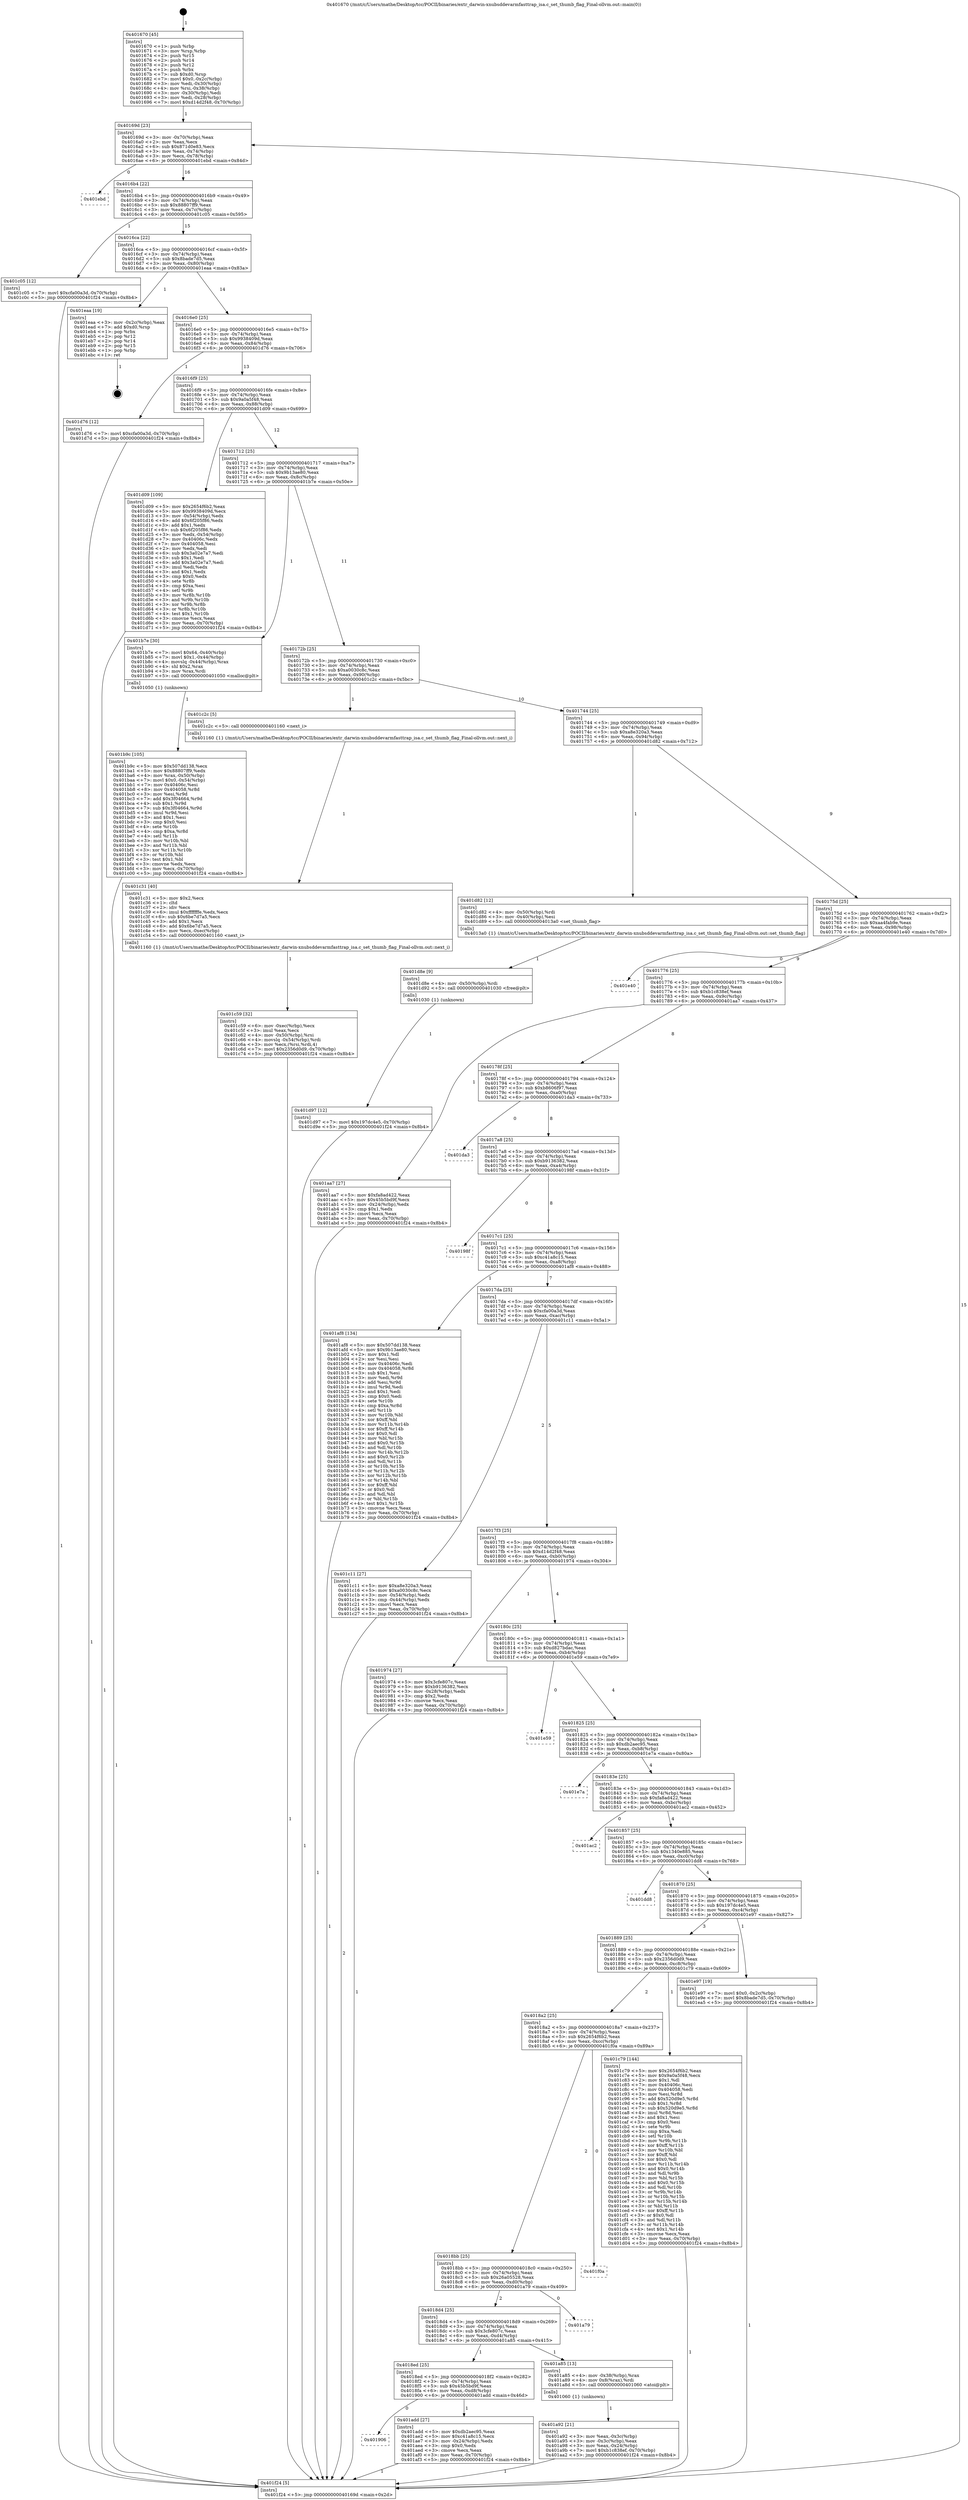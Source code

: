 digraph "0x401670" {
  label = "0x401670 (/mnt/c/Users/mathe/Desktop/tcc/POCII/binaries/extr_darwin-xnubsddevarmfasttrap_isa.c_set_thumb_flag_Final-ollvm.out::main(0))"
  labelloc = "t"
  node[shape=record]

  Entry [label="",width=0.3,height=0.3,shape=circle,fillcolor=black,style=filled]
  "0x40169d" [label="{
     0x40169d [23]\l
     | [instrs]\l
     &nbsp;&nbsp;0x40169d \<+3\>: mov -0x70(%rbp),%eax\l
     &nbsp;&nbsp;0x4016a0 \<+2\>: mov %eax,%ecx\l
     &nbsp;&nbsp;0x4016a2 \<+6\>: sub $0x871d0e83,%ecx\l
     &nbsp;&nbsp;0x4016a8 \<+3\>: mov %eax,-0x74(%rbp)\l
     &nbsp;&nbsp;0x4016ab \<+3\>: mov %ecx,-0x78(%rbp)\l
     &nbsp;&nbsp;0x4016ae \<+6\>: je 0000000000401ebd \<main+0x84d\>\l
  }"]
  "0x401ebd" [label="{
     0x401ebd\l
  }", style=dashed]
  "0x4016b4" [label="{
     0x4016b4 [22]\l
     | [instrs]\l
     &nbsp;&nbsp;0x4016b4 \<+5\>: jmp 00000000004016b9 \<main+0x49\>\l
     &nbsp;&nbsp;0x4016b9 \<+3\>: mov -0x74(%rbp),%eax\l
     &nbsp;&nbsp;0x4016bc \<+5\>: sub $0x88807ff9,%eax\l
     &nbsp;&nbsp;0x4016c1 \<+3\>: mov %eax,-0x7c(%rbp)\l
     &nbsp;&nbsp;0x4016c4 \<+6\>: je 0000000000401c05 \<main+0x595\>\l
  }"]
  Exit [label="",width=0.3,height=0.3,shape=circle,fillcolor=black,style=filled,peripheries=2]
  "0x401c05" [label="{
     0x401c05 [12]\l
     | [instrs]\l
     &nbsp;&nbsp;0x401c05 \<+7\>: movl $0xcfa00a3d,-0x70(%rbp)\l
     &nbsp;&nbsp;0x401c0c \<+5\>: jmp 0000000000401f24 \<main+0x8b4\>\l
  }"]
  "0x4016ca" [label="{
     0x4016ca [22]\l
     | [instrs]\l
     &nbsp;&nbsp;0x4016ca \<+5\>: jmp 00000000004016cf \<main+0x5f\>\l
     &nbsp;&nbsp;0x4016cf \<+3\>: mov -0x74(%rbp),%eax\l
     &nbsp;&nbsp;0x4016d2 \<+5\>: sub $0x8bade7d5,%eax\l
     &nbsp;&nbsp;0x4016d7 \<+3\>: mov %eax,-0x80(%rbp)\l
     &nbsp;&nbsp;0x4016da \<+6\>: je 0000000000401eaa \<main+0x83a\>\l
  }"]
  "0x401d97" [label="{
     0x401d97 [12]\l
     | [instrs]\l
     &nbsp;&nbsp;0x401d97 \<+7\>: movl $0x197dc4e5,-0x70(%rbp)\l
     &nbsp;&nbsp;0x401d9e \<+5\>: jmp 0000000000401f24 \<main+0x8b4\>\l
  }"]
  "0x401eaa" [label="{
     0x401eaa [19]\l
     | [instrs]\l
     &nbsp;&nbsp;0x401eaa \<+3\>: mov -0x2c(%rbp),%eax\l
     &nbsp;&nbsp;0x401ead \<+7\>: add $0xd0,%rsp\l
     &nbsp;&nbsp;0x401eb4 \<+1\>: pop %rbx\l
     &nbsp;&nbsp;0x401eb5 \<+2\>: pop %r12\l
     &nbsp;&nbsp;0x401eb7 \<+2\>: pop %r14\l
     &nbsp;&nbsp;0x401eb9 \<+2\>: pop %r15\l
     &nbsp;&nbsp;0x401ebb \<+1\>: pop %rbp\l
     &nbsp;&nbsp;0x401ebc \<+1\>: ret\l
  }"]
  "0x4016e0" [label="{
     0x4016e0 [25]\l
     | [instrs]\l
     &nbsp;&nbsp;0x4016e0 \<+5\>: jmp 00000000004016e5 \<main+0x75\>\l
     &nbsp;&nbsp;0x4016e5 \<+3\>: mov -0x74(%rbp),%eax\l
     &nbsp;&nbsp;0x4016e8 \<+5\>: sub $0x9938409d,%eax\l
     &nbsp;&nbsp;0x4016ed \<+6\>: mov %eax,-0x84(%rbp)\l
     &nbsp;&nbsp;0x4016f3 \<+6\>: je 0000000000401d76 \<main+0x706\>\l
  }"]
  "0x401d8e" [label="{
     0x401d8e [9]\l
     | [instrs]\l
     &nbsp;&nbsp;0x401d8e \<+4\>: mov -0x50(%rbp),%rdi\l
     &nbsp;&nbsp;0x401d92 \<+5\>: call 0000000000401030 \<free@plt\>\l
     | [calls]\l
     &nbsp;&nbsp;0x401030 \{1\} (unknown)\l
  }"]
  "0x401d76" [label="{
     0x401d76 [12]\l
     | [instrs]\l
     &nbsp;&nbsp;0x401d76 \<+7\>: movl $0xcfa00a3d,-0x70(%rbp)\l
     &nbsp;&nbsp;0x401d7d \<+5\>: jmp 0000000000401f24 \<main+0x8b4\>\l
  }"]
  "0x4016f9" [label="{
     0x4016f9 [25]\l
     | [instrs]\l
     &nbsp;&nbsp;0x4016f9 \<+5\>: jmp 00000000004016fe \<main+0x8e\>\l
     &nbsp;&nbsp;0x4016fe \<+3\>: mov -0x74(%rbp),%eax\l
     &nbsp;&nbsp;0x401701 \<+5\>: sub $0x9a0a5f48,%eax\l
     &nbsp;&nbsp;0x401706 \<+6\>: mov %eax,-0x88(%rbp)\l
     &nbsp;&nbsp;0x40170c \<+6\>: je 0000000000401d09 \<main+0x699\>\l
  }"]
  "0x401c59" [label="{
     0x401c59 [32]\l
     | [instrs]\l
     &nbsp;&nbsp;0x401c59 \<+6\>: mov -0xec(%rbp),%ecx\l
     &nbsp;&nbsp;0x401c5f \<+3\>: imul %eax,%ecx\l
     &nbsp;&nbsp;0x401c62 \<+4\>: mov -0x50(%rbp),%rsi\l
     &nbsp;&nbsp;0x401c66 \<+4\>: movslq -0x54(%rbp),%rdi\l
     &nbsp;&nbsp;0x401c6a \<+3\>: mov %ecx,(%rsi,%rdi,4)\l
     &nbsp;&nbsp;0x401c6d \<+7\>: movl $0x2356d0d9,-0x70(%rbp)\l
     &nbsp;&nbsp;0x401c74 \<+5\>: jmp 0000000000401f24 \<main+0x8b4\>\l
  }"]
  "0x401d09" [label="{
     0x401d09 [109]\l
     | [instrs]\l
     &nbsp;&nbsp;0x401d09 \<+5\>: mov $0x2654f6b2,%eax\l
     &nbsp;&nbsp;0x401d0e \<+5\>: mov $0x9938409d,%ecx\l
     &nbsp;&nbsp;0x401d13 \<+3\>: mov -0x54(%rbp),%edx\l
     &nbsp;&nbsp;0x401d16 \<+6\>: add $0x6f205f86,%edx\l
     &nbsp;&nbsp;0x401d1c \<+3\>: add $0x1,%edx\l
     &nbsp;&nbsp;0x401d1f \<+6\>: sub $0x6f205f86,%edx\l
     &nbsp;&nbsp;0x401d25 \<+3\>: mov %edx,-0x54(%rbp)\l
     &nbsp;&nbsp;0x401d28 \<+7\>: mov 0x40406c,%edx\l
     &nbsp;&nbsp;0x401d2f \<+7\>: mov 0x404058,%esi\l
     &nbsp;&nbsp;0x401d36 \<+2\>: mov %edx,%edi\l
     &nbsp;&nbsp;0x401d38 \<+6\>: sub $0x3a02e7a7,%edi\l
     &nbsp;&nbsp;0x401d3e \<+3\>: sub $0x1,%edi\l
     &nbsp;&nbsp;0x401d41 \<+6\>: add $0x3a02e7a7,%edi\l
     &nbsp;&nbsp;0x401d47 \<+3\>: imul %edi,%edx\l
     &nbsp;&nbsp;0x401d4a \<+3\>: and $0x1,%edx\l
     &nbsp;&nbsp;0x401d4d \<+3\>: cmp $0x0,%edx\l
     &nbsp;&nbsp;0x401d50 \<+4\>: sete %r8b\l
     &nbsp;&nbsp;0x401d54 \<+3\>: cmp $0xa,%esi\l
     &nbsp;&nbsp;0x401d57 \<+4\>: setl %r9b\l
     &nbsp;&nbsp;0x401d5b \<+3\>: mov %r8b,%r10b\l
     &nbsp;&nbsp;0x401d5e \<+3\>: and %r9b,%r10b\l
     &nbsp;&nbsp;0x401d61 \<+3\>: xor %r9b,%r8b\l
     &nbsp;&nbsp;0x401d64 \<+3\>: or %r8b,%r10b\l
     &nbsp;&nbsp;0x401d67 \<+4\>: test $0x1,%r10b\l
     &nbsp;&nbsp;0x401d6b \<+3\>: cmovne %ecx,%eax\l
     &nbsp;&nbsp;0x401d6e \<+3\>: mov %eax,-0x70(%rbp)\l
     &nbsp;&nbsp;0x401d71 \<+5\>: jmp 0000000000401f24 \<main+0x8b4\>\l
  }"]
  "0x401712" [label="{
     0x401712 [25]\l
     | [instrs]\l
     &nbsp;&nbsp;0x401712 \<+5\>: jmp 0000000000401717 \<main+0xa7\>\l
     &nbsp;&nbsp;0x401717 \<+3\>: mov -0x74(%rbp),%eax\l
     &nbsp;&nbsp;0x40171a \<+5\>: sub $0x9b13ae80,%eax\l
     &nbsp;&nbsp;0x40171f \<+6\>: mov %eax,-0x8c(%rbp)\l
     &nbsp;&nbsp;0x401725 \<+6\>: je 0000000000401b7e \<main+0x50e\>\l
  }"]
  "0x401c31" [label="{
     0x401c31 [40]\l
     | [instrs]\l
     &nbsp;&nbsp;0x401c31 \<+5\>: mov $0x2,%ecx\l
     &nbsp;&nbsp;0x401c36 \<+1\>: cltd\l
     &nbsp;&nbsp;0x401c37 \<+2\>: idiv %ecx\l
     &nbsp;&nbsp;0x401c39 \<+6\>: imul $0xfffffffe,%edx,%ecx\l
     &nbsp;&nbsp;0x401c3f \<+6\>: sub $0x6be7d7a5,%ecx\l
     &nbsp;&nbsp;0x401c45 \<+3\>: add $0x1,%ecx\l
     &nbsp;&nbsp;0x401c48 \<+6\>: add $0x6be7d7a5,%ecx\l
     &nbsp;&nbsp;0x401c4e \<+6\>: mov %ecx,-0xec(%rbp)\l
     &nbsp;&nbsp;0x401c54 \<+5\>: call 0000000000401160 \<next_i\>\l
     | [calls]\l
     &nbsp;&nbsp;0x401160 \{1\} (/mnt/c/Users/mathe/Desktop/tcc/POCII/binaries/extr_darwin-xnubsddevarmfasttrap_isa.c_set_thumb_flag_Final-ollvm.out::next_i)\l
  }"]
  "0x401b7e" [label="{
     0x401b7e [30]\l
     | [instrs]\l
     &nbsp;&nbsp;0x401b7e \<+7\>: movl $0x64,-0x40(%rbp)\l
     &nbsp;&nbsp;0x401b85 \<+7\>: movl $0x1,-0x44(%rbp)\l
     &nbsp;&nbsp;0x401b8c \<+4\>: movslq -0x44(%rbp),%rax\l
     &nbsp;&nbsp;0x401b90 \<+4\>: shl $0x2,%rax\l
     &nbsp;&nbsp;0x401b94 \<+3\>: mov %rax,%rdi\l
     &nbsp;&nbsp;0x401b97 \<+5\>: call 0000000000401050 \<malloc@plt\>\l
     | [calls]\l
     &nbsp;&nbsp;0x401050 \{1\} (unknown)\l
  }"]
  "0x40172b" [label="{
     0x40172b [25]\l
     | [instrs]\l
     &nbsp;&nbsp;0x40172b \<+5\>: jmp 0000000000401730 \<main+0xc0\>\l
     &nbsp;&nbsp;0x401730 \<+3\>: mov -0x74(%rbp),%eax\l
     &nbsp;&nbsp;0x401733 \<+5\>: sub $0xa0030c8c,%eax\l
     &nbsp;&nbsp;0x401738 \<+6\>: mov %eax,-0x90(%rbp)\l
     &nbsp;&nbsp;0x40173e \<+6\>: je 0000000000401c2c \<main+0x5bc\>\l
  }"]
  "0x401b9c" [label="{
     0x401b9c [105]\l
     | [instrs]\l
     &nbsp;&nbsp;0x401b9c \<+5\>: mov $0x507dd138,%ecx\l
     &nbsp;&nbsp;0x401ba1 \<+5\>: mov $0x88807ff9,%edx\l
     &nbsp;&nbsp;0x401ba6 \<+4\>: mov %rax,-0x50(%rbp)\l
     &nbsp;&nbsp;0x401baa \<+7\>: movl $0x0,-0x54(%rbp)\l
     &nbsp;&nbsp;0x401bb1 \<+7\>: mov 0x40406c,%esi\l
     &nbsp;&nbsp;0x401bb8 \<+8\>: mov 0x404058,%r8d\l
     &nbsp;&nbsp;0x401bc0 \<+3\>: mov %esi,%r9d\l
     &nbsp;&nbsp;0x401bc3 \<+7\>: add $0x3f04664,%r9d\l
     &nbsp;&nbsp;0x401bca \<+4\>: sub $0x1,%r9d\l
     &nbsp;&nbsp;0x401bce \<+7\>: sub $0x3f04664,%r9d\l
     &nbsp;&nbsp;0x401bd5 \<+4\>: imul %r9d,%esi\l
     &nbsp;&nbsp;0x401bd9 \<+3\>: and $0x1,%esi\l
     &nbsp;&nbsp;0x401bdc \<+3\>: cmp $0x0,%esi\l
     &nbsp;&nbsp;0x401bdf \<+4\>: sete %r10b\l
     &nbsp;&nbsp;0x401be3 \<+4\>: cmp $0xa,%r8d\l
     &nbsp;&nbsp;0x401be7 \<+4\>: setl %r11b\l
     &nbsp;&nbsp;0x401beb \<+3\>: mov %r10b,%bl\l
     &nbsp;&nbsp;0x401bee \<+3\>: and %r11b,%bl\l
     &nbsp;&nbsp;0x401bf1 \<+3\>: xor %r11b,%r10b\l
     &nbsp;&nbsp;0x401bf4 \<+3\>: or %r10b,%bl\l
     &nbsp;&nbsp;0x401bf7 \<+3\>: test $0x1,%bl\l
     &nbsp;&nbsp;0x401bfa \<+3\>: cmovne %edx,%ecx\l
     &nbsp;&nbsp;0x401bfd \<+3\>: mov %ecx,-0x70(%rbp)\l
     &nbsp;&nbsp;0x401c00 \<+5\>: jmp 0000000000401f24 \<main+0x8b4\>\l
  }"]
  "0x401c2c" [label="{
     0x401c2c [5]\l
     | [instrs]\l
     &nbsp;&nbsp;0x401c2c \<+5\>: call 0000000000401160 \<next_i\>\l
     | [calls]\l
     &nbsp;&nbsp;0x401160 \{1\} (/mnt/c/Users/mathe/Desktop/tcc/POCII/binaries/extr_darwin-xnubsddevarmfasttrap_isa.c_set_thumb_flag_Final-ollvm.out::next_i)\l
  }"]
  "0x401744" [label="{
     0x401744 [25]\l
     | [instrs]\l
     &nbsp;&nbsp;0x401744 \<+5\>: jmp 0000000000401749 \<main+0xd9\>\l
     &nbsp;&nbsp;0x401749 \<+3\>: mov -0x74(%rbp),%eax\l
     &nbsp;&nbsp;0x40174c \<+5\>: sub $0xa8e320a3,%eax\l
     &nbsp;&nbsp;0x401751 \<+6\>: mov %eax,-0x94(%rbp)\l
     &nbsp;&nbsp;0x401757 \<+6\>: je 0000000000401d82 \<main+0x712\>\l
  }"]
  "0x401906" [label="{
     0x401906\l
  }", style=dashed]
  "0x401d82" [label="{
     0x401d82 [12]\l
     | [instrs]\l
     &nbsp;&nbsp;0x401d82 \<+4\>: mov -0x50(%rbp),%rdi\l
     &nbsp;&nbsp;0x401d86 \<+3\>: mov -0x40(%rbp),%esi\l
     &nbsp;&nbsp;0x401d89 \<+5\>: call 00000000004013a0 \<set_thumb_flag\>\l
     | [calls]\l
     &nbsp;&nbsp;0x4013a0 \{1\} (/mnt/c/Users/mathe/Desktop/tcc/POCII/binaries/extr_darwin-xnubsddevarmfasttrap_isa.c_set_thumb_flag_Final-ollvm.out::set_thumb_flag)\l
  }"]
  "0x40175d" [label="{
     0x40175d [25]\l
     | [instrs]\l
     &nbsp;&nbsp;0x40175d \<+5\>: jmp 0000000000401762 \<main+0xf2\>\l
     &nbsp;&nbsp;0x401762 \<+3\>: mov -0x74(%rbp),%eax\l
     &nbsp;&nbsp;0x401765 \<+5\>: sub $0xaa4fab9e,%eax\l
     &nbsp;&nbsp;0x40176a \<+6\>: mov %eax,-0x98(%rbp)\l
     &nbsp;&nbsp;0x401770 \<+6\>: je 0000000000401e40 \<main+0x7d0\>\l
  }"]
  "0x401add" [label="{
     0x401add [27]\l
     | [instrs]\l
     &nbsp;&nbsp;0x401add \<+5\>: mov $0xdb2aec95,%eax\l
     &nbsp;&nbsp;0x401ae2 \<+5\>: mov $0xc41a8c15,%ecx\l
     &nbsp;&nbsp;0x401ae7 \<+3\>: mov -0x24(%rbp),%edx\l
     &nbsp;&nbsp;0x401aea \<+3\>: cmp $0x0,%edx\l
     &nbsp;&nbsp;0x401aed \<+3\>: cmove %ecx,%eax\l
     &nbsp;&nbsp;0x401af0 \<+3\>: mov %eax,-0x70(%rbp)\l
     &nbsp;&nbsp;0x401af3 \<+5\>: jmp 0000000000401f24 \<main+0x8b4\>\l
  }"]
  "0x401e40" [label="{
     0x401e40\l
  }", style=dashed]
  "0x401776" [label="{
     0x401776 [25]\l
     | [instrs]\l
     &nbsp;&nbsp;0x401776 \<+5\>: jmp 000000000040177b \<main+0x10b\>\l
     &nbsp;&nbsp;0x40177b \<+3\>: mov -0x74(%rbp),%eax\l
     &nbsp;&nbsp;0x40177e \<+5\>: sub $0xb1c838ef,%eax\l
     &nbsp;&nbsp;0x401783 \<+6\>: mov %eax,-0x9c(%rbp)\l
     &nbsp;&nbsp;0x401789 \<+6\>: je 0000000000401aa7 \<main+0x437\>\l
  }"]
  "0x401a92" [label="{
     0x401a92 [21]\l
     | [instrs]\l
     &nbsp;&nbsp;0x401a92 \<+3\>: mov %eax,-0x3c(%rbp)\l
     &nbsp;&nbsp;0x401a95 \<+3\>: mov -0x3c(%rbp),%eax\l
     &nbsp;&nbsp;0x401a98 \<+3\>: mov %eax,-0x24(%rbp)\l
     &nbsp;&nbsp;0x401a9b \<+7\>: movl $0xb1c838ef,-0x70(%rbp)\l
     &nbsp;&nbsp;0x401aa2 \<+5\>: jmp 0000000000401f24 \<main+0x8b4\>\l
  }"]
  "0x401aa7" [label="{
     0x401aa7 [27]\l
     | [instrs]\l
     &nbsp;&nbsp;0x401aa7 \<+5\>: mov $0xfa8ad422,%eax\l
     &nbsp;&nbsp;0x401aac \<+5\>: mov $0x45b5bd9f,%ecx\l
     &nbsp;&nbsp;0x401ab1 \<+3\>: mov -0x24(%rbp),%edx\l
     &nbsp;&nbsp;0x401ab4 \<+3\>: cmp $0x1,%edx\l
     &nbsp;&nbsp;0x401ab7 \<+3\>: cmovl %ecx,%eax\l
     &nbsp;&nbsp;0x401aba \<+3\>: mov %eax,-0x70(%rbp)\l
     &nbsp;&nbsp;0x401abd \<+5\>: jmp 0000000000401f24 \<main+0x8b4\>\l
  }"]
  "0x40178f" [label="{
     0x40178f [25]\l
     | [instrs]\l
     &nbsp;&nbsp;0x40178f \<+5\>: jmp 0000000000401794 \<main+0x124\>\l
     &nbsp;&nbsp;0x401794 \<+3\>: mov -0x74(%rbp),%eax\l
     &nbsp;&nbsp;0x401797 \<+5\>: sub $0xb8606f97,%eax\l
     &nbsp;&nbsp;0x40179c \<+6\>: mov %eax,-0xa0(%rbp)\l
     &nbsp;&nbsp;0x4017a2 \<+6\>: je 0000000000401da3 \<main+0x733\>\l
  }"]
  "0x4018ed" [label="{
     0x4018ed [25]\l
     | [instrs]\l
     &nbsp;&nbsp;0x4018ed \<+5\>: jmp 00000000004018f2 \<main+0x282\>\l
     &nbsp;&nbsp;0x4018f2 \<+3\>: mov -0x74(%rbp),%eax\l
     &nbsp;&nbsp;0x4018f5 \<+5\>: sub $0x45b5bd9f,%eax\l
     &nbsp;&nbsp;0x4018fa \<+6\>: mov %eax,-0xd8(%rbp)\l
     &nbsp;&nbsp;0x401900 \<+6\>: je 0000000000401add \<main+0x46d\>\l
  }"]
  "0x401da3" [label="{
     0x401da3\l
  }", style=dashed]
  "0x4017a8" [label="{
     0x4017a8 [25]\l
     | [instrs]\l
     &nbsp;&nbsp;0x4017a8 \<+5\>: jmp 00000000004017ad \<main+0x13d\>\l
     &nbsp;&nbsp;0x4017ad \<+3\>: mov -0x74(%rbp),%eax\l
     &nbsp;&nbsp;0x4017b0 \<+5\>: sub $0xb9136382,%eax\l
     &nbsp;&nbsp;0x4017b5 \<+6\>: mov %eax,-0xa4(%rbp)\l
     &nbsp;&nbsp;0x4017bb \<+6\>: je 000000000040198f \<main+0x31f\>\l
  }"]
  "0x401a85" [label="{
     0x401a85 [13]\l
     | [instrs]\l
     &nbsp;&nbsp;0x401a85 \<+4\>: mov -0x38(%rbp),%rax\l
     &nbsp;&nbsp;0x401a89 \<+4\>: mov 0x8(%rax),%rdi\l
     &nbsp;&nbsp;0x401a8d \<+5\>: call 0000000000401060 \<atoi@plt\>\l
     | [calls]\l
     &nbsp;&nbsp;0x401060 \{1\} (unknown)\l
  }"]
  "0x40198f" [label="{
     0x40198f\l
  }", style=dashed]
  "0x4017c1" [label="{
     0x4017c1 [25]\l
     | [instrs]\l
     &nbsp;&nbsp;0x4017c1 \<+5\>: jmp 00000000004017c6 \<main+0x156\>\l
     &nbsp;&nbsp;0x4017c6 \<+3\>: mov -0x74(%rbp),%eax\l
     &nbsp;&nbsp;0x4017c9 \<+5\>: sub $0xc41a8c15,%eax\l
     &nbsp;&nbsp;0x4017ce \<+6\>: mov %eax,-0xa8(%rbp)\l
     &nbsp;&nbsp;0x4017d4 \<+6\>: je 0000000000401af8 \<main+0x488\>\l
  }"]
  "0x4018d4" [label="{
     0x4018d4 [25]\l
     | [instrs]\l
     &nbsp;&nbsp;0x4018d4 \<+5\>: jmp 00000000004018d9 \<main+0x269\>\l
     &nbsp;&nbsp;0x4018d9 \<+3\>: mov -0x74(%rbp),%eax\l
     &nbsp;&nbsp;0x4018dc \<+5\>: sub $0x3cfe807c,%eax\l
     &nbsp;&nbsp;0x4018e1 \<+6\>: mov %eax,-0xd4(%rbp)\l
     &nbsp;&nbsp;0x4018e7 \<+6\>: je 0000000000401a85 \<main+0x415\>\l
  }"]
  "0x401af8" [label="{
     0x401af8 [134]\l
     | [instrs]\l
     &nbsp;&nbsp;0x401af8 \<+5\>: mov $0x507dd138,%eax\l
     &nbsp;&nbsp;0x401afd \<+5\>: mov $0x9b13ae80,%ecx\l
     &nbsp;&nbsp;0x401b02 \<+2\>: mov $0x1,%dl\l
     &nbsp;&nbsp;0x401b04 \<+2\>: xor %esi,%esi\l
     &nbsp;&nbsp;0x401b06 \<+7\>: mov 0x40406c,%edi\l
     &nbsp;&nbsp;0x401b0d \<+8\>: mov 0x404058,%r8d\l
     &nbsp;&nbsp;0x401b15 \<+3\>: sub $0x1,%esi\l
     &nbsp;&nbsp;0x401b18 \<+3\>: mov %edi,%r9d\l
     &nbsp;&nbsp;0x401b1b \<+3\>: add %esi,%r9d\l
     &nbsp;&nbsp;0x401b1e \<+4\>: imul %r9d,%edi\l
     &nbsp;&nbsp;0x401b22 \<+3\>: and $0x1,%edi\l
     &nbsp;&nbsp;0x401b25 \<+3\>: cmp $0x0,%edi\l
     &nbsp;&nbsp;0x401b28 \<+4\>: sete %r10b\l
     &nbsp;&nbsp;0x401b2c \<+4\>: cmp $0xa,%r8d\l
     &nbsp;&nbsp;0x401b30 \<+4\>: setl %r11b\l
     &nbsp;&nbsp;0x401b34 \<+3\>: mov %r10b,%bl\l
     &nbsp;&nbsp;0x401b37 \<+3\>: xor $0xff,%bl\l
     &nbsp;&nbsp;0x401b3a \<+3\>: mov %r11b,%r14b\l
     &nbsp;&nbsp;0x401b3d \<+4\>: xor $0xff,%r14b\l
     &nbsp;&nbsp;0x401b41 \<+3\>: xor $0x0,%dl\l
     &nbsp;&nbsp;0x401b44 \<+3\>: mov %bl,%r15b\l
     &nbsp;&nbsp;0x401b47 \<+4\>: and $0x0,%r15b\l
     &nbsp;&nbsp;0x401b4b \<+3\>: and %dl,%r10b\l
     &nbsp;&nbsp;0x401b4e \<+3\>: mov %r14b,%r12b\l
     &nbsp;&nbsp;0x401b51 \<+4\>: and $0x0,%r12b\l
     &nbsp;&nbsp;0x401b55 \<+3\>: and %dl,%r11b\l
     &nbsp;&nbsp;0x401b58 \<+3\>: or %r10b,%r15b\l
     &nbsp;&nbsp;0x401b5b \<+3\>: or %r11b,%r12b\l
     &nbsp;&nbsp;0x401b5e \<+3\>: xor %r12b,%r15b\l
     &nbsp;&nbsp;0x401b61 \<+3\>: or %r14b,%bl\l
     &nbsp;&nbsp;0x401b64 \<+3\>: xor $0xff,%bl\l
     &nbsp;&nbsp;0x401b67 \<+3\>: or $0x0,%dl\l
     &nbsp;&nbsp;0x401b6a \<+2\>: and %dl,%bl\l
     &nbsp;&nbsp;0x401b6c \<+3\>: or %bl,%r15b\l
     &nbsp;&nbsp;0x401b6f \<+4\>: test $0x1,%r15b\l
     &nbsp;&nbsp;0x401b73 \<+3\>: cmovne %ecx,%eax\l
     &nbsp;&nbsp;0x401b76 \<+3\>: mov %eax,-0x70(%rbp)\l
     &nbsp;&nbsp;0x401b79 \<+5\>: jmp 0000000000401f24 \<main+0x8b4\>\l
  }"]
  "0x4017da" [label="{
     0x4017da [25]\l
     | [instrs]\l
     &nbsp;&nbsp;0x4017da \<+5\>: jmp 00000000004017df \<main+0x16f\>\l
     &nbsp;&nbsp;0x4017df \<+3\>: mov -0x74(%rbp),%eax\l
     &nbsp;&nbsp;0x4017e2 \<+5\>: sub $0xcfa00a3d,%eax\l
     &nbsp;&nbsp;0x4017e7 \<+6\>: mov %eax,-0xac(%rbp)\l
     &nbsp;&nbsp;0x4017ed \<+6\>: je 0000000000401c11 \<main+0x5a1\>\l
  }"]
  "0x401a79" [label="{
     0x401a79\l
  }", style=dashed]
  "0x401c11" [label="{
     0x401c11 [27]\l
     | [instrs]\l
     &nbsp;&nbsp;0x401c11 \<+5\>: mov $0xa8e320a3,%eax\l
     &nbsp;&nbsp;0x401c16 \<+5\>: mov $0xa0030c8c,%ecx\l
     &nbsp;&nbsp;0x401c1b \<+3\>: mov -0x54(%rbp),%edx\l
     &nbsp;&nbsp;0x401c1e \<+3\>: cmp -0x44(%rbp),%edx\l
     &nbsp;&nbsp;0x401c21 \<+3\>: cmovl %ecx,%eax\l
     &nbsp;&nbsp;0x401c24 \<+3\>: mov %eax,-0x70(%rbp)\l
     &nbsp;&nbsp;0x401c27 \<+5\>: jmp 0000000000401f24 \<main+0x8b4\>\l
  }"]
  "0x4017f3" [label="{
     0x4017f3 [25]\l
     | [instrs]\l
     &nbsp;&nbsp;0x4017f3 \<+5\>: jmp 00000000004017f8 \<main+0x188\>\l
     &nbsp;&nbsp;0x4017f8 \<+3\>: mov -0x74(%rbp),%eax\l
     &nbsp;&nbsp;0x4017fb \<+5\>: sub $0xd14d2f48,%eax\l
     &nbsp;&nbsp;0x401800 \<+6\>: mov %eax,-0xb0(%rbp)\l
     &nbsp;&nbsp;0x401806 \<+6\>: je 0000000000401974 \<main+0x304\>\l
  }"]
  "0x4018bb" [label="{
     0x4018bb [25]\l
     | [instrs]\l
     &nbsp;&nbsp;0x4018bb \<+5\>: jmp 00000000004018c0 \<main+0x250\>\l
     &nbsp;&nbsp;0x4018c0 \<+3\>: mov -0x74(%rbp),%eax\l
     &nbsp;&nbsp;0x4018c3 \<+5\>: sub $0x26a05528,%eax\l
     &nbsp;&nbsp;0x4018c8 \<+6\>: mov %eax,-0xd0(%rbp)\l
     &nbsp;&nbsp;0x4018ce \<+6\>: je 0000000000401a79 \<main+0x409\>\l
  }"]
  "0x401974" [label="{
     0x401974 [27]\l
     | [instrs]\l
     &nbsp;&nbsp;0x401974 \<+5\>: mov $0x3cfe807c,%eax\l
     &nbsp;&nbsp;0x401979 \<+5\>: mov $0xb9136382,%ecx\l
     &nbsp;&nbsp;0x40197e \<+3\>: mov -0x28(%rbp),%edx\l
     &nbsp;&nbsp;0x401981 \<+3\>: cmp $0x2,%edx\l
     &nbsp;&nbsp;0x401984 \<+3\>: cmovne %ecx,%eax\l
     &nbsp;&nbsp;0x401987 \<+3\>: mov %eax,-0x70(%rbp)\l
     &nbsp;&nbsp;0x40198a \<+5\>: jmp 0000000000401f24 \<main+0x8b4\>\l
  }"]
  "0x40180c" [label="{
     0x40180c [25]\l
     | [instrs]\l
     &nbsp;&nbsp;0x40180c \<+5\>: jmp 0000000000401811 \<main+0x1a1\>\l
     &nbsp;&nbsp;0x401811 \<+3\>: mov -0x74(%rbp),%eax\l
     &nbsp;&nbsp;0x401814 \<+5\>: sub $0xd827bdac,%eax\l
     &nbsp;&nbsp;0x401819 \<+6\>: mov %eax,-0xb4(%rbp)\l
     &nbsp;&nbsp;0x40181f \<+6\>: je 0000000000401e59 \<main+0x7e9\>\l
  }"]
  "0x401f24" [label="{
     0x401f24 [5]\l
     | [instrs]\l
     &nbsp;&nbsp;0x401f24 \<+5\>: jmp 000000000040169d \<main+0x2d\>\l
  }"]
  "0x401670" [label="{
     0x401670 [45]\l
     | [instrs]\l
     &nbsp;&nbsp;0x401670 \<+1\>: push %rbp\l
     &nbsp;&nbsp;0x401671 \<+3\>: mov %rsp,%rbp\l
     &nbsp;&nbsp;0x401674 \<+2\>: push %r15\l
     &nbsp;&nbsp;0x401676 \<+2\>: push %r14\l
     &nbsp;&nbsp;0x401678 \<+2\>: push %r12\l
     &nbsp;&nbsp;0x40167a \<+1\>: push %rbx\l
     &nbsp;&nbsp;0x40167b \<+7\>: sub $0xd0,%rsp\l
     &nbsp;&nbsp;0x401682 \<+7\>: movl $0x0,-0x2c(%rbp)\l
     &nbsp;&nbsp;0x401689 \<+3\>: mov %edi,-0x30(%rbp)\l
     &nbsp;&nbsp;0x40168c \<+4\>: mov %rsi,-0x38(%rbp)\l
     &nbsp;&nbsp;0x401690 \<+3\>: mov -0x30(%rbp),%edi\l
     &nbsp;&nbsp;0x401693 \<+3\>: mov %edi,-0x28(%rbp)\l
     &nbsp;&nbsp;0x401696 \<+7\>: movl $0xd14d2f48,-0x70(%rbp)\l
  }"]
  "0x401f0a" [label="{
     0x401f0a\l
  }", style=dashed]
  "0x401e59" [label="{
     0x401e59\l
  }", style=dashed]
  "0x401825" [label="{
     0x401825 [25]\l
     | [instrs]\l
     &nbsp;&nbsp;0x401825 \<+5\>: jmp 000000000040182a \<main+0x1ba\>\l
     &nbsp;&nbsp;0x40182a \<+3\>: mov -0x74(%rbp),%eax\l
     &nbsp;&nbsp;0x40182d \<+5\>: sub $0xdb2aec95,%eax\l
     &nbsp;&nbsp;0x401832 \<+6\>: mov %eax,-0xb8(%rbp)\l
     &nbsp;&nbsp;0x401838 \<+6\>: je 0000000000401e7a \<main+0x80a\>\l
  }"]
  "0x4018a2" [label="{
     0x4018a2 [25]\l
     | [instrs]\l
     &nbsp;&nbsp;0x4018a2 \<+5\>: jmp 00000000004018a7 \<main+0x237\>\l
     &nbsp;&nbsp;0x4018a7 \<+3\>: mov -0x74(%rbp),%eax\l
     &nbsp;&nbsp;0x4018aa \<+5\>: sub $0x2654f6b2,%eax\l
     &nbsp;&nbsp;0x4018af \<+6\>: mov %eax,-0xcc(%rbp)\l
     &nbsp;&nbsp;0x4018b5 \<+6\>: je 0000000000401f0a \<main+0x89a\>\l
  }"]
  "0x401e7a" [label="{
     0x401e7a\l
  }", style=dashed]
  "0x40183e" [label="{
     0x40183e [25]\l
     | [instrs]\l
     &nbsp;&nbsp;0x40183e \<+5\>: jmp 0000000000401843 \<main+0x1d3\>\l
     &nbsp;&nbsp;0x401843 \<+3\>: mov -0x74(%rbp),%eax\l
     &nbsp;&nbsp;0x401846 \<+5\>: sub $0xfa8ad422,%eax\l
     &nbsp;&nbsp;0x40184b \<+6\>: mov %eax,-0xbc(%rbp)\l
     &nbsp;&nbsp;0x401851 \<+6\>: je 0000000000401ac2 \<main+0x452\>\l
  }"]
  "0x401c79" [label="{
     0x401c79 [144]\l
     | [instrs]\l
     &nbsp;&nbsp;0x401c79 \<+5\>: mov $0x2654f6b2,%eax\l
     &nbsp;&nbsp;0x401c7e \<+5\>: mov $0x9a0a5f48,%ecx\l
     &nbsp;&nbsp;0x401c83 \<+2\>: mov $0x1,%dl\l
     &nbsp;&nbsp;0x401c85 \<+7\>: mov 0x40406c,%esi\l
     &nbsp;&nbsp;0x401c8c \<+7\>: mov 0x404058,%edi\l
     &nbsp;&nbsp;0x401c93 \<+3\>: mov %esi,%r8d\l
     &nbsp;&nbsp;0x401c96 \<+7\>: add $0x520d9e5,%r8d\l
     &nbsp;&nbsp;0x401c9d \<+4\>: sub $0x1,%r8d\l
     &nbsp;&nbsp;0x401ca1 \<+7\>: sub $0x520d9e5,%r8d\l
     &nbsp;&nbsp;0x401ca8 \<+4\>: imul %r8d,%esi\l
     &nbsp;&nbsp;0x401cac \<+3\>: and $0x1,%esi\l
     &nbsp;&nbsp;0x401caf \<+3\>: cmp $0x0,%esi\l
     &nbsp;&nbsp;0x401cb2 \<+4\>: sete %r9b\l
     &nbsp;&nbsp;0x401cb6 \<+3\>: cmp $0xa,%edi\l
     &nbsp;&nbsp;0x401cb9 \<+4\>: setl %r10b\l
     &nbsp;&nbsp;0x401cbd \<+3\>: mov %r9b,%r11b\l
     &nbsp;&nbsp;0x401cc0 \<+4\>: xor $0xff,%r11b\l
     &nbsp;&nbsp;0x401cc4 \<+3\>: mov %r10b,%bl\l
     &nbsp;&nbsp;0x401cc7 \<+3\>: xor $0xff,%bl\l
     &nbsp;&nbsp;0x401cca \<+3\>: xor $0x0,%dl\l
     &nbsp;&nbsp;0x401ccd \<+3\>: mov %r11b,%r14b\l
     &nbsp;&nbsp;0x401cd0 \<+4\>: and $0x0,%r14b\l
     &nbsp;&nbsp;0x401cd4 \<+3\>: and %dl,%r9b\l
     &nbsp;&nbsp;0x401cd7 \<+3\>: mov %bl,%r15b\l
     &nbsp;&nbsp;0x401cda \<+4\>: and $0x0,%r15b\l
     &nbsp;&nbsp;0x401cde \<+3\>: and %dl,%r10b\l
     &nbsp;&nbsp;0x401ce1 \<+3\>: or %r9b,%r14b\l
     &nbsp;&nbsp;0x401ce4 \<+3\>: or %r10b,%r15b\l
     &nbsp;&nbsp;0x401ce7 \<+3\>: xor %r15b,%r14b\l
     &nbsp;&nbsp;0x401cea \<+3\>: or %bl,%r11b\l
     &nbsp;&nbsp;0x401ced \<+4\>: xor $0xff,%r11b\l
     &nbsp;&nbsp;0x401cf1 \<+3\>: or $0x0,%dl\l
     &nbsp;&nbsp;0x401cf4 \<+3\>: and %dl,%r11b\l
     &nbsp;&nbsp;0x401cf7 \<+3\>: or %r11b,%r14b\l
     &nbsp;&nbsp;0x401cfa \<+4\>: test $0x1,%r14b\l
     &nbsp;&nbsp;0x401cfe \<+3\>: cmovne %ecx,%eax\l
     &nbsp;&nbsp;0x401d01 \<+3\>: mov %eax,-0x70(%rbp)\l
     &nbsp;&nbsp;0x401d04 \<+5\>: jmp 0000000000401f24 \<main+0x8b4\>\l
  }"]
  "0x401ac2" [label="{
     0x401ac2\l
  }", style=dashed]
  "0x401857" [label="{
     0x401857 [25]\l
     | [instrs]\l
     &nbsp;&nbsp;0x401857 \<+5\>: jmp 000000000040185c \<main+0x1ec\>\l
     &nbsp;&nbsp;0x40185c \<+3\>: mov -0x74(%rbp),%eax\l
     &nbsp;&nbsp;0x40185f \<+5\>: sub $0x1340e885,%eax\l
     &nbsp;&nbsp;0x401864 \<+6\>: mov %eax,-0xc0(%rbp)\l
     &nbsp;&nbsp;0x40186a \<+6\>: je 0000000000401dd8 \<main+0x768\>\l
  }"]
  "0x401889" [label="{
     0x401889 [25]\l
     | [instrs]\l
     &nbsp;&nbsp;0x401889 \<+5\>: jmp 000000000040188e \<main+0x21e\>\l
     &nbsp;&nbsp;0x40188e \<+3\>: mov -0x74(%rbp),%eax\l
     &nbsp;&nbsp;0x401891 \<+5\>: sub $0x2356d0d9,%eax\l
     &nbsp;&nbsp;0x401896 \<+6\>: mov %eax,-0xc8(%rbp)\l
     &nbsp;&nbsp;0x40189c \<+6\>: je 0000000000401c79 \<main+0x609\>\l
  }"]
  "0x401dd8" [label="{
     0x401dd8\l
  }", style=dashed]
  "0x401870" [label="{
     0x401870 [25]\l
     | [instrs]\l
     &nbsp;&nbsp;0x401870 \<+5\>: jmp 0000000000401875 \<main+0x205\>\l
     &nbsp;&nbsp;0x401875 \<+3\>: mov -0x74(%rbp),%eax\l
     &nbsp;&nbsp;0x401878 \<+5\>: sub $0x197dc4e5,%eax\l
     &nbsp;&nbsp;0x40187d \<+6\>: mov %eax,-0xc4(%rbp)\l
     &nbsp;&nbsp;0x401883 \<+6\>: je 0000000000401e97 \<main+0x827\>\l
  }"]
  "0x401e97" [label="{
     0x401e97 [19]\l
     | [instrs]\l
     &nbsp;&nbsp;0x401e97 \<+7\>: movl $0x0,-0x2c(%rbp)\l
     &nbsp;&nbsp;0x401e9e \<+7\>: movl $0x8bade7d5,-0x70(%rbp)\l
     &nbsp;&nbsp;0x401ea5 \<+5\>: jmp 0000000000401f24 \<main+0x8b4\>\l
  }"]
  Entry -> "0x401670" [label=" 1"]
  "0x40169d" -> "0x401ebd" [label=" 0"]
  "0x40169d" -> "0x4016b4" [label=" 16"]
  "0x401eaa" -> Exit [label=" 1"]
  "0x4016b4" -> "0x401c05" [label=" 1"]
  "0x4016b4" -> "0x4016ca" [label=" 15"]
  "0x401e97" -> "0x401f24" [label=" 1"]
  "0x4016ca" -> "0x401eaa" [label=" 1"]
  "0x4016ca" -> "0x4016e0" [label=" 14"]
  "0x401d97" -> "0x401f24" [label=" 1"]
  "0x4016e0" -> "0x401d76" [label=" 1"]
  "0x4016e0" -> "0x4016f9" [label=" 13"]
  "0x401d8e" -> "0x401d97" [label=" 1"]
  "0x4016f9" -> "0x401d09" [label=" 1"]
  "0x4016f9" -> "0x401712" [label=" 12"]
  "0x401d82" -> "0x401d8e" [label=" 1"]
  "0x401712" -> "0x401b7e" [label=" 1"]
  "0x401712" -> "0x40172b" [label=" 11"]
  "0x401d76" -> "0x401f24" [label=" 1"]
  "0x40172b" -> "0x401c2c" [label=" 1"]
  "0x40172b" -> "0x401744" [label=" 10"]
  "0x401d09" -> "0x401f24" [label=" 1"]
  "0x401744" -> "0x401d82" [label=" 1"]
  "0x401744" -> "0x40175d" [label=" 9"]
  "0x401c79" -> "0x401f24" [label=" 1"]
  "0x40175d" -> "0x401e40" [label=" 0"]
  "0x40175d" -> "0x401776" [label=" 9"]
  "0x401c59" -> "0x401f24" [label=" 1"]
  "0x401776" -> "0x401aa7" [label=" 1"]
  "0x401776" -> "0x40178f" [label=" 8"]
  "0x401c2c" -> "0x401c31" [label=" 1"]
  "0x40178f" -> "0x401da3" [label=" 0"]
  "0x40178f" -> "0x4017a8" [label=" 8"]
  "0x401c11" -> "0x401f24" [label=" 2"]
  "0x4017a8" -> "0x40198f" [label=" 0"]
  "0x4017a8" -> "0x4017c1" [label=" 8"]
  "0x401c05" -> "0x401f24" [label=" 1"]
  "0x4017c1" -> "0x401af8" [label=" 1"]
  "0x4017c1" -> "0x4017da" [label=" 7"]
  "0x401b7e" -> "0x401b9c" [label=" 1"]
  "0x4017da" -> "0x401c11" [label=" 2"]
  "0x4017da" -> "0x4017f3" [label=" 5"]
  "0x401af8" -> "0x401f24" [label=" 1"]
  "0x4017f3" -> "0x401974" [label=" 1"]
  "0x4017f3" -> "0x40180c" [label=" 4"]
  "0x401974" -> "0x401f24" [label=" 1"]
  "0x401670" -> "0x40169d" [label=" 1"]
  "0x401f24" -> "0x40169d" [label=" 15"]
  "0x4018ed" -> "0x401906" [label=" 0"]
  "0x40180c" -> "0x401e59" [label=" 0"]
  "0x40180c" -> "0x401825" [label=" 4"]
  "0x4018ed" -> "0x401add" [label=" 1"]
  "0x401825" -> "0x401e7a" [label=" 0"]
  "0x401825" -> "0x40183e" [label=" 4"]
  "0x401aa7" -> "0x401f24" [label=" 1"]
  "0x40183e" -> "0x401ac2" [label=" 0"]
  "0x40183e" -> "0x401857" [label=" 4"]
  "0x401a92" -> "0x401f24" [label=" 1"]
  "0x401857" -> "0x401dd8" [label=" 0"]
  "0x401857" -> "0x401870" [label=" 4"]
  "0x4018d4" -> "0x4018ed" [label=" 1"]
  "0x401870" -> "0x401e97" [label=" 1"]
  "0x401870" -> "0x401889" [label=" 3"]
  "0x401a85" -> "0x401a92" [label=" 1"]
  "0x401889" -> "0x401c79" [label=" 1"]
  "0x401889" -> "0x4018a2" [label=" 2"]
  "0x401c31" -> "0x401c59" [label=" 1"]
  "0x4018a2" -> "0x401f0a" [label=" 0"]
  "0x4018a2" -> "0x4018bb" [label=" 2"]
  "0x401add" -> "0x401f24" [label=" 1"]
  "0x4018bb" -> "0x401a79" [label=" 0"]
  "0x4018bb" -> "0x4018d4" [label=" 2"]
  "0x401b9c" -> "0x401f24" [label=" 1"]
  "0x4018d4" -> "0x401a85" [label=" 1"]
}
